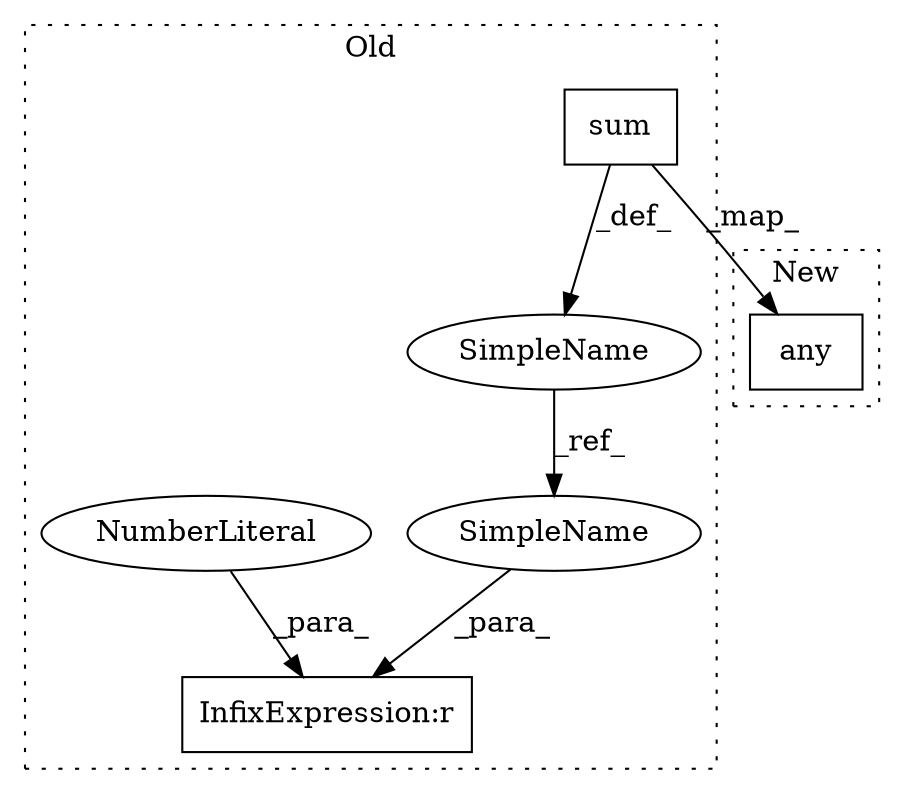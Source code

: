 digraph G {
subgraph cluster0 {
1 [label="sum" a="32" s="782,793" l="4,1" shape="box"];
3 [label="SimpleName" a="42" s="771" l="4" shape="ellipse"];
4 [label="InfixExpression:r" a="27" s="808" l="4" shape="box"];
5 [label="NumberLiteral" a="34" s="812" l="1" shape="ellipse"];
6 [label="SimpleName" a="42" s="804" l="4" shape="ellipse"];
label = "Old";
style="dotted";
}
subgraph cluster1 {
2 [label="any" a="32" s="754,765" l="4,1" shape="box"];
label = "New";
style="dotted";
}
1 -> 3 [label="_def_"];
1 -> 2 [label="_map_"];
3 -> 6 [label="_ref_"];
5 -> 4 [label="_para_"];
6 -> 4 [label="_para_"];
}